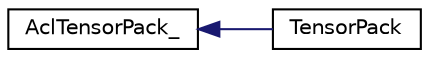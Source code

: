 digraph "Graphical Class Hierarchy"
{
 // LATEX_PDF_SIZE
  edge [fontname="Helvetica",fontsize="10",labelfontname="Helvetica",labelfontsize="10"];
  node [fontname="Helvetica",fontsize="10",shape=record];
  rankdir="LR";
  Node0 [label="AclTensorPack_",height=0.2,width=0.4,color="black", fillcolor="white", style="filled",URL="$struct_acl_tensor_pack__.xhtml",tooltip=" "];
  Node0 -> Node1 [dir="back",color="midnightblue",fontsize="10",style="solid",fontname="Helvetica"];
  Node1 [label="TensorPack",height=0.2,width=0.4,color="black", fillcolor="white", style="filled",URL="$classarm__compute_1_1_tensor_pack.xhtml",tooltip="Tensor packing service."];
}

